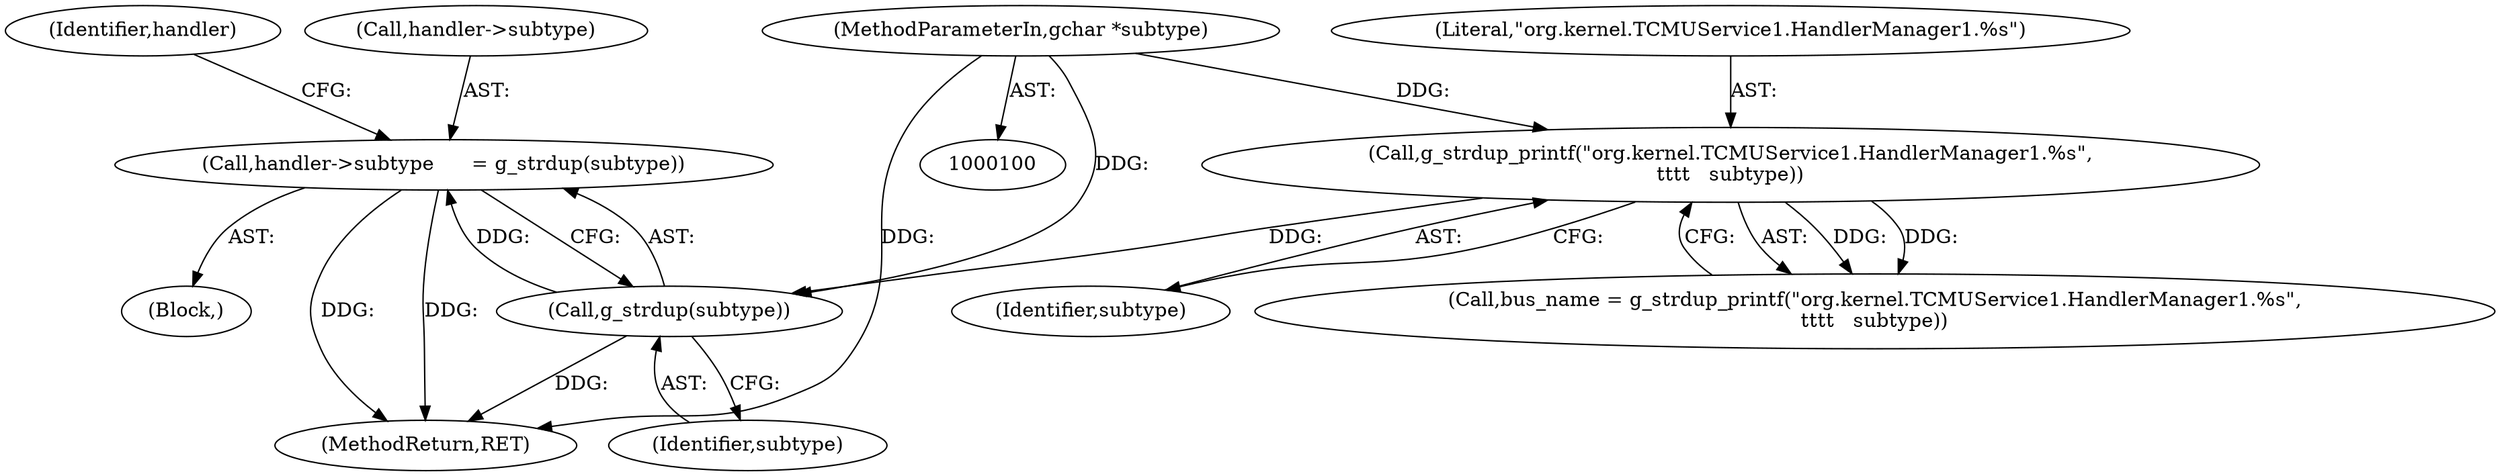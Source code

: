 digraph "0_tcmu-runner_bb80e9c7a798f035768260ebdadffb6eb0786178_1@API" {
"1000115" [label="(Call,handler->subtype      = g_strdup(subtype))"];
"1000119" [label="(Call,g_strdup(subtype))"];
"1000112" [label="(Call,g_strdup_printf(\"org.kernel.TCMUService1.HandlerManager1.%s\",\n\t\t\t\t   subtype))"];
"1000103" [label="(MethodParameterIn,gchar *subtype)"];
"1000119" [label="(Call,g_strdup(subtype))"];
"1000116" [label="(Call,handler->subtype)"];
"1000178" [label="(MethodReturn,RET)"];
"1000112" [label="(Call,g_strdup_printf(\"org.kernel.TCMUService1.HandlerManager1.%s\",\n\t\t\t\t   subtype))"];
"1000103" [label="(MethodParameterIn,gchar *subtype)"];
"1000114" [label="(Identifier,subtype)"];
"1000110" [label="(Call,bus_name = g_strdup_printf(\"org.kernel.TCMUService1.HandlerManager1.%s\",\n\t\t\t\t   subtype))"];
"1000115" [label="(Call,handler->subtype      = g_strdup(subtype))"];
"1000120" [label="(Identifier,subtype)"];
"1000123" [label="(Identifier,handler)"];
"1000113" [label="(Literal,\"org.kernel.TCMUService1.HandlerManager1.%s\")"];
"1000106" [label="(Block,)"];
"1000115" -> "1000106"  [label="AST: "];
"1000115" -> "1000119"  [label="CFG: "];
"1000116" -> "1000115"  [label="AST: "];
"1000119" -> "1000115"  [label="AST: "];
"1000123" -> "1000115"  [label="CFG: "];
"1000115" -> "1000178"  [label="DDG: "];
"1000115" -> "1000178"  [label="DDG: "];
"1000119" -> "1000115"  [label="DDG: "];
"1000119" -> "1000120"  [label="CFG: "];
"1000120" -> "1000119"  [label="AST: "];
"1000119" -> "1000178"  [label="DDG: "];
"1000112" -> "1000119"  [label="DDG: "];
"1000103" -> "1000119"  [label="DDG: "];
"1000112" -> "1000110"  [label="AST: "];
"1000112" -> "1000114"  [label="CFG: "];
"1000113" -> "1000112"  [label="AST: "];
"1000114" -> "1000112"  [label="AST: "];
"1000110" -> "1000112"  [label="CFG: "];
"1000112" -> "1000110"  [label="DDG: "];
"1000112" -> "1000110"  [label="DDG: "];
"1000103" -> "1000112"  [label="DDG: "];
"1000103" -> "1000100"  [label="AST: "];
"1000103" -> "1000178"  [label="DDG: "];
}
